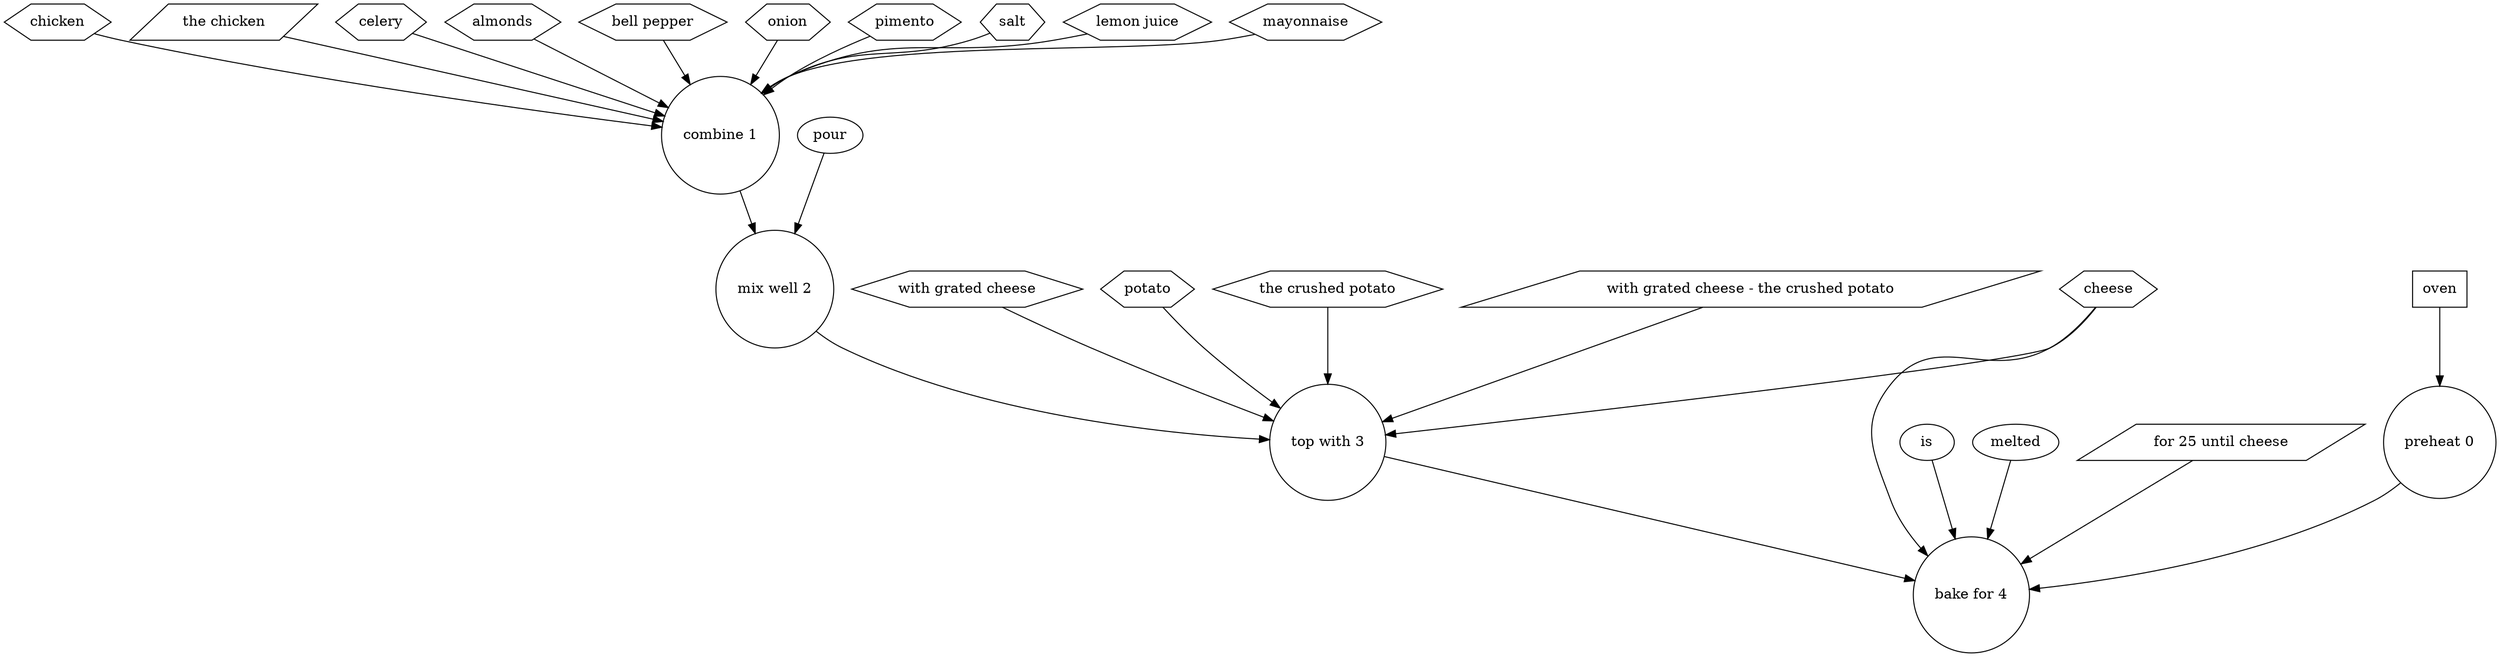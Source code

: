 digraph G {
"preheat 0" [shape=circle, style=filled, fillcolor=white];
oven [shape=box, style=filled, fillcolor=white];
oven -> "preheat 0";
"combine 1" [shape=circle, style=filled, fillcolor=white];
chicken [shape=hexagon, style=filled, fillcolor=white];
chicken -> "combine 1";
"the chicken" [shape=hexagon, style=filled, fillcolor=white];
"the chicken" -> "combine 1";
celery [shape=hexagon, style=filled, fillcolor=white];
celery -> "combine 1";
almonds [shape=hexagon, style=filled, fillcolor=white];
almonds -> "combine 1";
"bell pepper" [shape=hexagon, style=filled, fillcolor=white];
"bell pepper" -> "combine 1";
onion [shape=hexagon, style=filled, fillcolor=white];
onion -> "combine 1";
pimento [shape=hexagon, style=filled, fillcolor=white];
pimento -> "combine 1";
salt [shape=hexagon, style=filled, fillcolor=white];
salt -> "combine 1";
"lemon juice" [shape=hexagon, style=filled, fillcolor=white];
"lemon juice" -> "combine 1";
mayonnaise [shape=hexagon, style=filled, fillcolor=white];
mayonnaise -> "combine 1";
"the chicken" [shape=parallelogram, style=filled, fillcolor=white];
"mix well 2" [shape=circle, style=filled, fillcolor=white];
pour [shape=ellipse, style=filled, fillcolor=white];
pour -> "mix well 2";
"top with 3" [shape=circle, style=filled, fillcolor=white];
cheese [shape=hexagon, style=filled, fillcolor=white];
cheese -> "top with 3";
"with grated cheese" [shape=hexagon, style=filled, fillcolor=white];
"with grated cheese" -> "top with 3";
potato [shape=hexagon, style=filled, fillcolor=white];
potato -> "top with 3";
"the crushed potato" [shape=hexagon, style=filled, fillcolor=white];
"the crushed potato" -> "top with 3";
"with grated cheese - the crushed potato" [shape=parallelogram, style=filled, fillcolor=white];
"with grated cheese - the crushed potato" -> "top with 3";
"bake for 4" [shape=circle, style=filled, fillcolor=white];
is [shape=ellipse, style=filled, fillcolor=white];
is -> "bake for 4";
melted [shape=ellipse, style=filled, fillcolor=white];
melted -> "bake for 4";
cheese [shape=hexagon, style=filled, fillcolor=white];
cheese -> "bake for 4";
"for 25 until cheese" [shape=hexagon, style=filled, fillcolor=white];
"for 25 until cheese" -> "bake for 4";
"for 25 until cheese" [shape=parallelogram, style=filled, fillcolor=white];
"preheat 0" -> "bake for 4";
"combine 1" -> "mix well 2";
"mix well 2" -> "top with 3";
"top with 3" -> "bake for 4";
}
